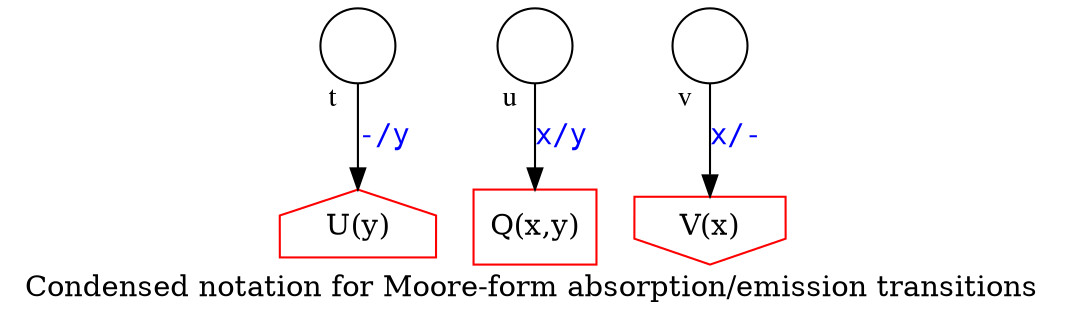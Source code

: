 digraph G {

    S [label="", shape=circle];

    I [label="U(y)", shape=house, color=red];

    W [label="", shape=circle];
    X [label="", shape=circle];

    M [label="Q(x,y)", shape=rect, color=red];

    D [label="V(x)", shape=invhouse, color=red];

S->I [label="-/y" taillabel="t" labelangle=300 labeldistance=1.4 fontcolor="blue" labelfontcolor="black" fontname="Courier" labelfontname="Times"];

W->M [label="x/y" taillabel="u" labelangle=300 labeldistance=1.4 fontcolor="blue" labelfontcolor="black" fontname="Courier" labelfontname="Times"];

X->D [label="x/-" taillabel="v" labelangle=300 labeldistance=1.4 fontcolor="blue" labelfontcolor="black" fontname="Courier" labelfontname="Times"];

    label="Condensed notation for Moore-form absorption/emission transitions";
}
